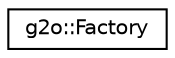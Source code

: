 digraph "Graphical Class Hierarchy"
{
  edge [fontname="Helvetica",fontsize="10",labelfontname="Helvetica",labelfontsize="10"];
  node [fontname="Helvetica",fontsize="10",shape=record];
  rankdir="LR";
  Node0 [label="g2o::Factory",height=0.2,width=0.4,color="black", fillcolor="white", style="filled",URL="$classg2o_1_1_factory.html",tooltip="create vertices and edges based on TAGs in, for example, a file "];
}
